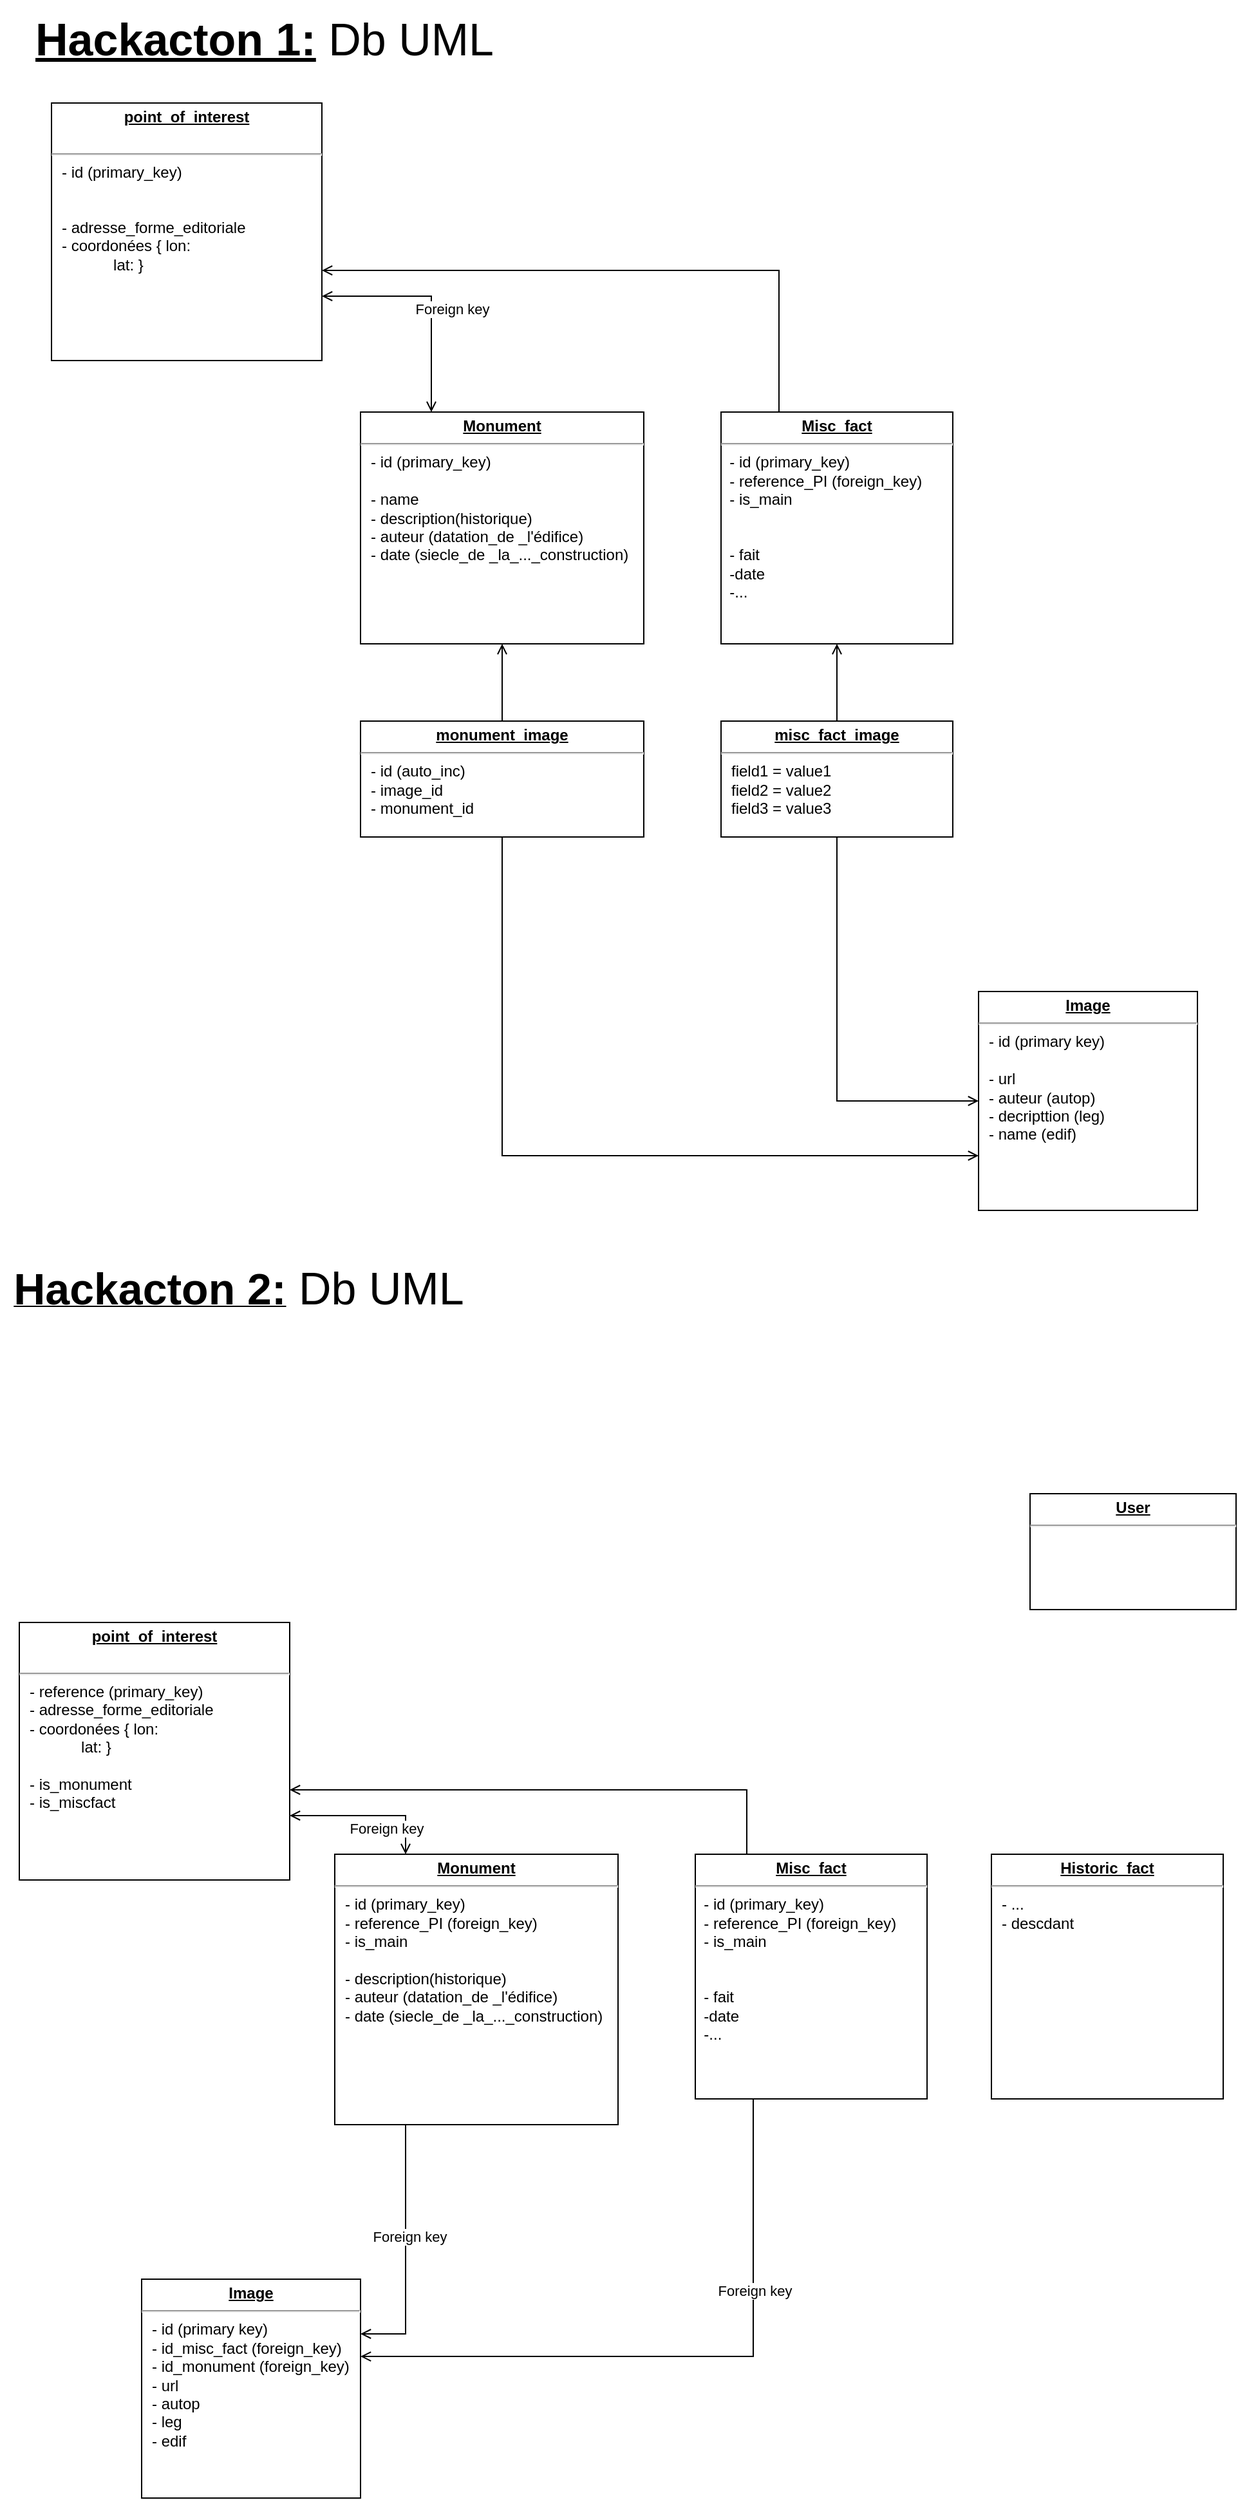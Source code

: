 <mxfile version="22.1.5" type="github">
  <diagram name="Page-1" id="SIulgqLtBxGV47W7qyev">
    <mxGraphModel dx="1080" dy="685" grid="1" gridSize="10" guides="1" tooltips="1" connect="1" arrows="1" fold="1" page="1" pageScale="1" pageWidth="827" pageHeight="1169" math="0" shadow="0">
      <root>
        <mxCell id="0" />
        <mxCell id="1" parent="0" />
        <mxCell id="TksDYWeNa5g1tYwS7Oo3-7" value="&lt;font style=&quot;font-size: 35px;&quot;&gt;&lt;b&gt;&lt;u&gt;&lt;font style=&quot;font-size: 35px;&quot;&gt;Hackacton 1:&lt;/font&gt;&lt;/u&gt;&lt;/b&gt; &lt;font style=&quot;font-size: 35px;&quot;&gt;Db UML&lt;/font&gt;&lt;/font&gt; " style="text;html=1;align=center;verticalAlign=middle;resizable=0;points=[];autosize=1;strokeColor=none;fillColor=none;" parent="1" vertex="1">
          <mxGeometry x="15" width="380" height="60" as="geometry" />
        </mxCell>
        <mxCell id="TksDYWeNa5g1tYwS7Oo3-8" value="&lt;b&gt;&lt;u&gt;&lt;font style=&quot;font-size: 34px;&quot;&gt;Hackacton 2:&lt;/font&gt;&lt;/u&gt;&lt;/b&gt;&lt;font style=&quot;font-size: 35px;&quot;&gt; &lt;font style=&quot;font-size: 35px;&quot;&gt;Db UML&lt;/font&gt;&lt;/font&gt;" style="text;html=1;align=center;verticalAlign=middle;resizable=0;points=[];autosize=1;strokeColor=none;fillColor=none;" parent="1" vertex="1">
          <mxGeometry y="970" width="370" height="60" as="geometry" />
        </mxCell>
        <mxCell id="TksDYWeNa5g1tYwS7Oo3-11" value="&lt;p style=&quot;margin:0px;margin-top:4px;text-align:center;text-decoration:underline;&quot;&gt;&lt;b&gt;Misc_fact&lt;br&gt;&lt;/b&gt;&lt;/p&gt;&lt;hr&gt;&lt;div&gt;&amp;nbsp; - id (primary_key)&lt;br&gt;&lt;/div&gt;&lt;div&gt;&amp;nbsp; - reference_PI (foreign_key)&lt;/div&gt;&lt;div&gt;&amp;nbsp; - is_main&lt;/div&gt;&lt;div&gt;&lt;br&gt;&lt;/div&gt;&lt;div&gt;&lt;br&gt;&lt;/div&gt;&lt;div&gt;&amp;nbsp; - fait&amp;nbsp; &lt;br&gt;&lt;/div&gt;&lt;div&gt;&amp;nbsp; -date&lt;/div&gt;&lt;div&gt;&amp;nbsp; -...&lt;br&gt;&lt;/div&gt;" style="verticalAlign=top;align=left;overflow=fill;fontSize=12;fontFamily=Helvetica;html=1;whiteSpace=wrap;" parent="1" vertex="1">
          <mxGeometry x="540" y="1440" width="180" height="190" as="geometry" />
        </mxCell>
        <mxCell id="TksDYWeNa5g1tYwS7Oo3-57" value="&lt;p style=&quot;margin:0px;margin-top:4px;text-align:center;text-decoration:underline;&quot;&gt;&lt;b&gt;point_of_interest&lt;/b&gt;&lt;br&gt;&lt;/p&gt;&lt;br&gt;&lt;hr&gt;&lt;p style=&quot;margin:0px;margin-left:8px;&quot;&gt;- reference (primary_key)&lt;br&gt;&lt;/p&gt;&lt;p style=&quot;margin:0px;margin-left:8px;&quot;&gt;- adresse_forme_editoriale&lt;/p&gt;&lt;p style=&quot;margin:0px;margin-left:8px;&quot;&gt;- coordonées { lon:&lt;/p&gt;&lt;p style=&quot;margin:0px;margin-left:8px;&quot;&gt;&lt;span style=&quot;&quot;&gt;&lt;span style=&quot;&quot;&gt;&amp;nbsp;&amp;nbsp;&amp;nbsp;&amp;nbsp;&lt;/span&gt;&lt;/span&gt;&lt;span style=&quot;&quot;&gt;&lt;span style=&quot;&quot;&gt;&amp;nbsp;&amp;nbsp;&amp;nbsp;&amp;nbsp;&lt;/span&gt;&lt;/span&gt;&lt;span style=&quot;&quot;&gt;&lt;span style=&quot;&quot;&gt;&amp;nbsp;&amp;nbsp;&amp;nbsp;&amp;nbsp;&lt;/span&gt;&lt;/span&gt;lat: }&lt;/p&gt;&lt;p style=&quot;margin:0px;margin-left:8px;&quot;&gt;&lt;br&gt;&lt;/p&gt;&lt;p style=&quot;margin:0px;margin-left:8px;&quot;&gt;- is_monument&lt;/p&gt;&lt;p style=&quot;margin:0px;margin-left:8px;&quot;&gt;- is_miscfact&lt;/p&gt;&lt;p style=&quot;margin:0px;margin-left:8px;&quot;&gt;&lt;br&gt;&lt;/p&gt;&lt;p style=&quot;margin:0px;margin-left:8px;&quot;&gt;&lt;br&gt;&lt;/p&gt;" style="verticalAlign=top;align=left;overflow=fill;fontSize=12;fontFamily=Helvetica;html=1;whiteSpace=wrap;" parent="1" vertex="1">
          <mxGeometry x="15" y="1260" width="210" height="200" as="geometry" />
        </mxCell>
        <mxCell id="TksDYWeNa5g1tYwS7Oo3-58" style="edgeStyle=orthogonalEdgeStyle;rounded=0;orthogonalLoop=1;jettySize=auto;html=1;exitX=0.25;exitY=0;exitDx=0;exitDy=0;entryX=1;entryY=0.75;entryDx=0;entryDy=0;endArrow=open;endFill=0;startArrow=open;startFill=0;" parent="1" source="TksDYWeNa5g1tYwS7Oo3-60" target="TksDYWeNa5g1tYwS7Oo3-57" edge="1">
          <mxGeometry relative="1" as="geometry" />
        </mxCell>
        <mxCell id="TksDYWeNa5g1tYwS7Oo3-59" value="Foreign key" style="edgeLabel;html=1;align=center;verticalAlign=middle;resizable=0;points=[];" parent="TksDYWeNa5g1tYwS7Oo3-58" vertex="1" connectable="0">
          <mxGeometry x="0.065" y="1" relative="1" as="geometry">
            <mxPoint x="19" y="9" as="offset" />
          </mxGeometry>
        </mxCell>
        <mxCell id="TksDYWeNa5g1tYwS7Oo3-66" style="edgeStyle=orthogonalEdgeStyle;rounded=0;orthogonalLoop=1;jettySize=auto;html=1;exitX=0.25;exitY=1;exitDx=0;exitDy=0;entryX=1;entryY=0.25;entryDx=0;entryDy=0;startArrow=none;startFill=0;endArrow=open;endFill=0;" parent="1" source="TksDYWeNa5g1tYwS7Oo3-60" target="TksDYWeNa5g1tYwS7Oo3-63" edge="1">
          <mxGeometry relative="1" as="geometry" />
        </mxCell>
        <mxCell id="TksDYWeNa5g1tYwS7Oo3-67" value="Foreign key" style="edgeLabel;html=1;align=center;verticalAlign=middle;resizable=0;points=[];" parent="TksDYWeNa5g1tYwS7Oo3-66" vertex="1" connectable="0">
          <mxGeometry x="-0.126" y="3" relative="1" as="geometry">
            <mxPoint as="offset" />
          </mxGeometry>
        </mxCell>
        <mxCell id="TksDYWeNa5g1tYwS7Oo3-60" value="&lt;p style=&quot;margin:0px;margin-top:4px;text-align:center;text-decoration:underline;&quot;&gt;&lt;b&gt;Monument&lt;/b&gt;&lt;/p&gt;&lt;hr&gt;&lt;p style=&quot;margin:0px;margin-left:8px;&quot;&gt;- id (primary_key)&lt;br&gt;&lt;/p&gt;&lt;p style=&quot;margin:0px;margin-left:8px;&quot;&gt;- reference_PI (foreign_key)&lt;/p&gt;&lt;p style=&quot;margin:0px;margin-left:8px;&quot;&gt;- is_main&lt;/p&gt;&lt;p style=&quot;margin:0px;margin-left:8px;&quot;&gt;&lt;br&gt;&lt;/p&gt;&lt;p style=&quot;margin:0px;margin-left:8px;&quot;&gt;&lt;/p&gt;&lt;p style=&quot;margin:0px;margin-left:8px;&quot;&gt;- description(historique)&lt;br&gt;&lt;/p&gt;&lt;p style=&quot;margin:0px;margin-left:8px;&quot;&gt;- auteur (datation_de _l&#39;édifice)&lt;/p&gt;&lt;p style=&quot;margin:0px;margin-left:8px;&quot;&gt;- date (siecle_de _la_..._construction)&lt;/p&gt;&lt;p style=&quot;margin:0px;margin-left:8px;&quot;&gt;&lt;/p&gt;&lt;p style=&quot;margin:0px;margin-left:8px;&quot;&gt;&lt;/p&gt;" style="verticalAlign=top;align=left;overflow=fill;fontSize=12;fontFamily=Helvetica;html=1;whiteSpace=wrap;" parent="1" vertex="1">
          <mxGeometry x="260" y="1440" width="220" height="210" as="geometry" />
        </mxCell>
        <mxCell id="TksDYWeNa5g1tYwS7Oo3-63" value="&lt;p style=&quot;margin:0px;margin-top:4px;text-align:center;text-decoration:underline;&quot;&gt;&lt;b&gt;Image&lt;/b&gt;&lt;/p&gt;&lt;hr&gt;&lt;p style=&quot;margin:0px;margin-left:8px;&quot;&gt;- id (primary key)&lt;/p&gt;&lt;p style=&quot;margin:0px;margin-left:8px;&quot;&gt;- id_misc_fact (foreign_key)&lt;br&gt;&lt;/p&gt;&lt;p style=&quot;margin:0px;margin-left:8px;&quot;&gt;- id_monument (foreign_key)&lt;br&gt;&lt;/p&gt;&lt;p style=&quot;margin:0px;margin-left:8px;&quot;&gt;- url&lt;/p&gt;&lt;p style=&quot;margin:0px;margin-left:8px;&quot;&gt;- autop&lt;/p&gt;&lt;p style=&quot;margin:0px;margin-left:8px;&quot;&gt;- leg&lt;/p&gt;&lt;p style=&quot;margin:0px;margin-left:8px;&quot;&gt;- edif&lt;br&gt;&lt;/p&gt;" style="verticalAlign=top;align=left;overflow=fill;fontSize=12;fontFamily=Helvetica;html=1;whiteSpace=wrap;" parent="1" vertex="1">
          <mxGeometry x="110" y="1770" width="170" height="170" as="geometry" />
        </mxCell>
        <mxCell id="TksDYWeNa5g1tYwS7Oo3-72" value="&lt;p style=&quot;margin:0px;margin-top:4px;text-align:center;text-decoration:underline;&quot;&gt;&lt;b&gt;User&lt;/b&gt;&lt;/p&gt;&lt;hr&gt;" style="verticalAlign=top;align=left;overflow=fill;fontSize=12;fontFamily=Helvetica;html=1;whiteSpace=wrap;" parent="1" vertex="1">
          <mxGeometry x="800" y="1160" width="160" height="90" as="geometry" />
        </mxCell>
        <mxCell id="TksDYWeNa5g1tYwS7Oo3-77" value="&lt;p style=&quot;margin:0px;margin-top:4px;text-align:center;text-decoration:underline;&quot;&gt;&lt;b&gt;Historic_fact&lt;/b&gt;&lt;br&gt;&lt;/p&gt;&lt;hr&gt;&lt;p style=&quot;margin:0px;margin-left:8px;&quot;&gt;- ...&lt;/p&gt;&lt;p style=&quot;margin:0px;margin-left:8px;&quot;&gt;- descdant &lt;br&gt;&lt;/p&gt;" style="verticalAlign=top;align=left;overflow=fill;fontSize=12;fontFamily=Helvetica;html=1;whiteSpace=wrap;" parent="1" vertex="1">
          <mxGeometry x="770" y="1440" width="180" height="190" as="geometry" />
        </mxCell>
        <mxCell id="iRGeyNu8t4acspR2Bdvb-2" style="edgeStyle=orthogonalEdgeStyle;rounded=0;orthogonalLoop=1;jettySize=auto;html=1;exitX=0.25;exitY=1;exitDx=0;exitDy=0;entryX=1;entryY=0.353;entryDx=0;entryDy=0;entryPerimeter=0;endArrow=open;endFill=0;" parent="1" source="TksDYWeNa5g1tYwS7Oo3-11" target="TksDYWeNa5g1tYwS7Oo3-63" edge="1">
          <mxGeometry relative="1" as="geometry" />
        </mxCell>
        <mxCell id="iRGeyNu8t4acspR2Bdvb-5" value="Foreign key" style="edgeLabel;html=1;align=center;verticalAlign=middle;resizable=0;points=[];" parent="iRGeyNu8t4acspR2Bdvb-2" vertex="1" connectable="0">
          <mxGeometry x="-0.41" y="1" relative="1" as="geometry">
            <mxPoint as="offset" />
          </mxGeometry>
        </mxCell>
        <mxCell id="Q5hPO59WMxa0Q4W2aOUh-1" style="edgeStyle=orthogonalEdgeStyle;rounded=0;orthogonalLoop=1;jettySize=auto;html=1;endArrow=open;endFill=0;" edge="1" parent="1" source="TksDYWeNa5g1tYwS7Oo3-11" target="TksDYWeNa5g1tYwS7Oo3-57">
          <mxGeometry relative="1" as="geometry">
            <mxPoint x="230" y="1390" as="targetPoint" />
            <Array as="points">
              <mxPoint x="580" y="1390" />
            </Array>
          </mxGeometry>
        </mxCell>
        <mxCell id="Q5hPO59WMxa0Q4W2aOUh-16" style="edgeStyle=orthogonalEdgeStyle;rounded=0;orthogonalLoop=1;jettySize=auto;html=1;entryX=0.5;entryY=0;entryDx=0;entryDy=0;endArrow=none;endFill=0;startArrow=open;startFill=0;" edge="1" parent="1" source="Q5hPO59WMxa0Q4W2aOUh-2" target="Q5hPO59WMxa0Q4W2aOUh-14">
          <mxGeometry relative="1" as="geometry" />
        </mxCell>
        <mxCell id="Q5hPO59WMxa0Q4W2aOUh-2" value="&lt;p style=&quot;margin:0px;margin-top:4px;text-align:center;text-decoration:underline;&quot;&gt;&lt;b&gt;Misc_fact&lt;br&gt;&lt;/b&gt;&lt;/p&gt;&lt;hr&gt;&lt;div&gt;&amp;nbsp; - id (primary_key)&lt;br&gt;&lt;/div&gt;&lt;div&gt;&amp;nbsp; - reference_PI (foreign_key)&lt;/div&gt;&lt;div&gt;&amp;nbsp; - is_main&lt;/div&gt;&lt;div&gt;&lt;br&gt;&lt;/div&gt;&lt;div&gt;&lt;br&gt;&lt;/div&gt;&lt;div&gt;&amp;nbsp; - fait&amp;nbsp; &lt;br&gt;&lt;/div&gt;&lt;div&gt;&amp;nbsp; -date&lt;/div&gt;&lt;div&gt;&amp;nbsp; -...&lt;br&gt;&lt;/div&gt;" style="verticalAlign=top;align=left;overflow=fill;fontSize=12;fontFamily=Helvetica;html=1;whiteSpace=wrap;" vertex="1" parent="1">
          <mxGeometry x="560" y="320" width="180" height="180" as="geometry" />
        </mxCell>
        <mxCell id="Q5hPO59WMxa0Q4W2aOUh-3" value="&lt;p style=&quot;margin:0px;margin-top:4px;text-align:center;text-decoration:underline;&quot;&gt;&lt;b&gt;point_of_interest&lt;/b&gt;&lt;br&gt;&lt;/p&gt;&lt;br&gt;&lt;hr&gt;&lt;p style=&quot;margin:0px;margin-left:8px;&quot;&gt;- id (primary_key)&lt;/p&gt;&lt;p style=&quot;margin:0px;margin-left:8px;&quot;&gt;&lt;br&gt;&lt;/p&gt;&lt;p style=&quot;margin:0px;margin-left:8px;&quot;&gt;&lt;br&gt;&lt;/p&gt;&lt;p style=&quot;margin:0px;margin-left:8px;&quot;&gt;- adresse_forme_editoriale&lt;/p&gt;&lt;p style=&quot;margin:0px;margin-left:8px;&quot;&gt;- coordonées { lon:&lt;/p&gt;&lt;p style=&quot;margin:0px;margin-left:8px;&quot;&gt;&lt;span style=&quot;&quot;&gt;&lt;span style=&quot;&quot;&gt;&amp;nbsp;&amp;nbsp;&amp;nbsp;&amp;nbsp;&lt;/span&gt;&lt;/span&gt;&lt;span style=&quot;&quot;&gt;&lt;span style=&quot;&quot;&gt;&amp;nbsp;&amp;nbsp;&amp;nbsp;&amp;nbsp;&lt;/span&gt;&lt;/span&gt;&lt;span style=&quot;&quot;&gt;&lt;span style=&quot;&quot;&gt;&amp;nbsp;&amp;nbsp;&amp;nbsp;&amp;nbsp;&lt;/span&gt;&lt;/span&gt;lat: }&lt;/p&gt;&lt;p style=&quot;margin:0px;margin-left:8px;&quot;&gt;&lt;br&gt;&lt;/p&gt;&lt;p style=&quot;margin:0px;margin-left:8px;&quot;&gt;&lt;br&gt;&lt;/p&gt;&lt;p style=&quot;margin:0px;margin-left:8px;&quot;&gt;&lt;br&gt;&lt;/p&gt;" style="verticalAlign=top;align=left;overflow=fill;fontSize=12;fontFamily=Helvetica;html=1;whiteSpace=wrap;" vertex="1" parent="1">
          <mxGeometry x="40" y="80" width="210" height="200" as="geometry" />
        </mxCell>
        <mxCell id="Q5hPO59WMxa0Q4W2aOUh-4" style="edgeStyle=orthogonalEdgeStyle;rounded=0;orthogonalLoop=1;jettySize=auto;html=1;exitX=0.25;exitY=0;exitDx=0;exitDy=0;entryX=1;entryY=0.75;entryDx=0;entryDy=0;endArrow=open;endFill=0;startArrow=open;startFill=0;" edge="1" parent="1" source="Q5hPO59WMxa0Q4W2aOUh-8" target="Q5hPO59WMxa0Q4W2aOUh-3">
          <mxGeometry relative="1" as="geometry" />
        </mxCell>
        <mxCell id="Q5hPO59WMxa0Q4W2aOUh-5" value="Foreign key" style="edgeLabel;html=1;align=center;verticalAlign=middle;resizable=0;points=[];" vertex="1" connectable="0" parent="Q5hPO59WMxa0Q4W2aOUh-4">
          <mxGeometry x="0.065" y="1" relative="1" as="geometry">
            <mxPoint x="19" y="9" as="offset" />
          </mxGeometry>
        </mxCell>
        <mxCell id="Q5hPO59WMxa0Q4W2aOUh-15" style="edgeStyle=orthogonalEdgeStyle;rounded=0;orthogonalLoop=1;jettySize=auto;html=1;entryX=0.5;entryY=0;entryDx=0;entryDy=0;endArrow=none;endFill=0;startArrow=open;startFill=0;" edge="1" parent="1" source="Q5hPO59WMxa0Q4W2aOUh-8" target="Q5hPO59WMxa0Q4W2aOUh-13">
          <mxGeometry relative="1" as="geometry" />
        </mxCell>
        <mxCell id="Q5hPO59WMxa0Q4W2aOUh-8" value="&lt;p style=&quot;margin:0px;margin-top:4px;text-align:center;text-decoration:underline;&quot;&gt;&lt;b&gt;Monument&lt;/b&gt;&lt;/p&gt;&lt;hr&gt;&lt;p style=&quot;margin:0px;margin-left:8px;&quot;&gt;- id (primary_key)&lt;br&gt;&lt;/p&gt;&lt;p style=&quot;margin:0px;margin-left:8px;&quot;&gt;&lt;br&gt;&lt;/p&gt;&lt;p style=&quot;margin:0px;margin-left:8px;&quot;&gt;- name&lt;br&gt;&lt;/p&gt;&lt;p style=&quot;margin:0px;margin-left:8px;&quot;&gt;&lt;/p&gt;&lt;p style=&quot;margin:0px;margin-left:8px;&quot;&gt;- description(historique)&lt;br&gt;&lt;/p&gt;&lt;p style=&quot;margin:0px;margin-left:8px;&quot;&gt;- auteur (datation_de _l&#39;édifice)&lt;/p&gt;&lt;p style=&quot;margin:0px;margin-left:8px;&quot;&gt;- date (siecle_de _la_..._construction)&lt;/p&gt;&lt;p style=&quot;margin:0px;margin-left:8px;&quot;&gt;&lt;/p&gt;&lt;p style=&quot;margin:0px;margin-left:8px;&quot;&gt;&lt;/p&gt;" style="verticalAlign=top;align=left;overflow=fill;fontSize=12;fontFamily=Helvetica;html=1;whiteSpace=wrap;" vertex="1" parent="1">
          <mxGeometry x="280" y="320" width="220" height="180" as="geometry" />
        </mxCell>
        <mxCell id="Q5hPO59WMxa0Q4W2aOUh-9" value="&lt;p style=&quot;margin:0px;margin-top:4px;text-align:center;text-decoration:underline;&quot;&gt;&lt;b&gt;Image&lt;/b&gt;&lt;/p&gt;&lt;hr&gt;&lt;p style=&quot;margin:0px;margin-left:8px;&quot;&gt;- id (primary key)&lt;/p&gt;&lt;br&gt;&lt;p style=&quot;margin:0px;margin-left:8px;&quot;&gt;- url&lt;/p&gt;&lt;p style=&quot;margin:0px;margin-left:8px;&quot;&gt;- auteur (autop)&lt;/p&gt;&lt;p style=&quot;margin:0px;margin-left:8px;&quot;&gt;- decripttion (leg)&lt;/p&gt;&lt;p style=&quot;margin:0px;margin-left:8px;&quot;&gt;- name (edif)&lt;br&gt;&lt;/p&gt;" style="verticalAlign=top;align=left;overflow=fill;fontSize=12;fontFamily=Helvetica;html=1;whiteSpace=wrap;" vertex="1" parent="1">
          <mxGeometry x="760" y="770" width="170" height="170" as="geometry" />
        </mxCell>
        <mxCell id="Q5hPO59WMxa0Q4W2aOUh-12" style="edgeStyle=orthogonalEdgeStyle;rounded=0;orthogonalLoop=1;jettySize=auto;html=1;endArrow=open;endFill=0;" edge="1" parent="1" source="Q5hPO59WMxa0Q4W2aOUh-2" target="Q5hPO59WMxa0Q4W2aOUh-3">
          <mxGeometry relative="1" as="geometry">
            <mxPoint x="255" y="210" as="targetPoint" />
            <Array as="points">
              <mxPoint x="605" y="210" />
            </Array>
          </mxGeometry>
        </mxCell>
        <mxCell id="Q5hPO59WMxa0Q4W2aOUh-17" style="edgeStyle=orthogonalEdgeStyle;rounded=0;orthogonalLoop=1;jettySize=auto;html=1;entryX=0;entryY=0.75;entryDx=0;entryDy=0;exitX=0.5;exitY=1;exitDx=0;exitDy=0;endArrow=open;endFill=0;" edge="1" parent="1" source="Q5hPO59WMxa0Q4W2aOUh-13" target="Q5hPO59WMxa0Q4W2aOUh-9">
          <mxGeometry relative="1" as="geometry">
            <mxPoint x="335" y="680" as="sourcePoint" />
          </mxGeometry>
        </mxCell>
        <mxCell id="Q5hPO59WMxa0Q4W2aOUh-13" value="&lt;p style=&quot;margin:0px;margin-top:4px;text-align:center;text-decoration:underline;&quot;&gt;&lt;b&gt;monument_image&lt;/b&gt;&lt;br&gt;&lt;/p&gt;&lt;hr&gt;&lt;p style=&quot;margin:0px;margin-left:8px;&quot;&gt;- id (auto_inc)&lt;/p&gt;&lt;p style=&quot;margin:0px;margin-left:8px;&quot;&gt;- image_id&lt;/p&gt;&lt;p style=&quot;margin:0px;margin-left:8px;&quot;&gt;- monument_id&lt;br&gt;&lt;/p&gt;&lt;p style=&quot;margin:0px;margin-left:8px;&quot;&gt;&lt;br&gt;&lt;/p&gt;&lt;p style=&quot;margin:0px;margin-left:8px;&quot;&gt;&lt;br&gt;&lt;/p&gt;" style="verticalAlign=top;align=left;overflow=fill;fontSize=12;fontFamily=Helvetica;html=1;whiteSpace=wrap;" vertex="1" parent="1">
          <mxGeometry x="280" y="560" width="220" height="90" as="geometry" />
        </mxCell>
        <mxCell id="Q5hPO59WMxa0Q4W2aOUh-18" style="edgeStyle=orthogonalEdgeStyle;rounded=0;orthogonalLoop=1;jettySize=auto;html=1;entryX=0;entryY=0.5;entryDx=0;entryDy=0;exitX=0.5;exitY=1;exitDx=0;exitDy=0;endArrow=open;endFill=0;" edge="1" parent="1" source="Q5hPO59WMxa0Q4W2aOUh-14" target="Q5hPO59WMxa0Q4W2aOUh-9">
          <mxGeometry relative="1" as="geometry">
            <mxPoint x="640" y="700" as="sourcePoint" />
          </mxGeometry>
        </mxCell>
        <mxCell id="Q5hPO59WMxa0Q4W2aOUh-14" value="&lt;p style=&quot;margin:0px;margin-top:4px;text-align:center;text-decoration:underline;&quot;&gt;&lt;b&gt;misc_fact_image&lt;/b&gt;&lt;/p&gt;&lt;hr&gt;&lt;p style=&quot;margin:0px;margin-left:8px;&quot;&gt;field1 = value1&lt;br&gt;field2 = value2&lt;br&gt;field3 = value3&lt;/p&gt;" style="verticalAlign=top;align=left;overflow=fill;fontSize=12;fontFamily=Helvetica;html=1;whiteSpace=wrap;" vertex="1" parent="1">
          <mxGeometry x="560" y="560" width="180" height="90" as="geometry" />
        </mxCell>
      </root>
    </mxGraphModel>
  </diagram>
</mxfile>

